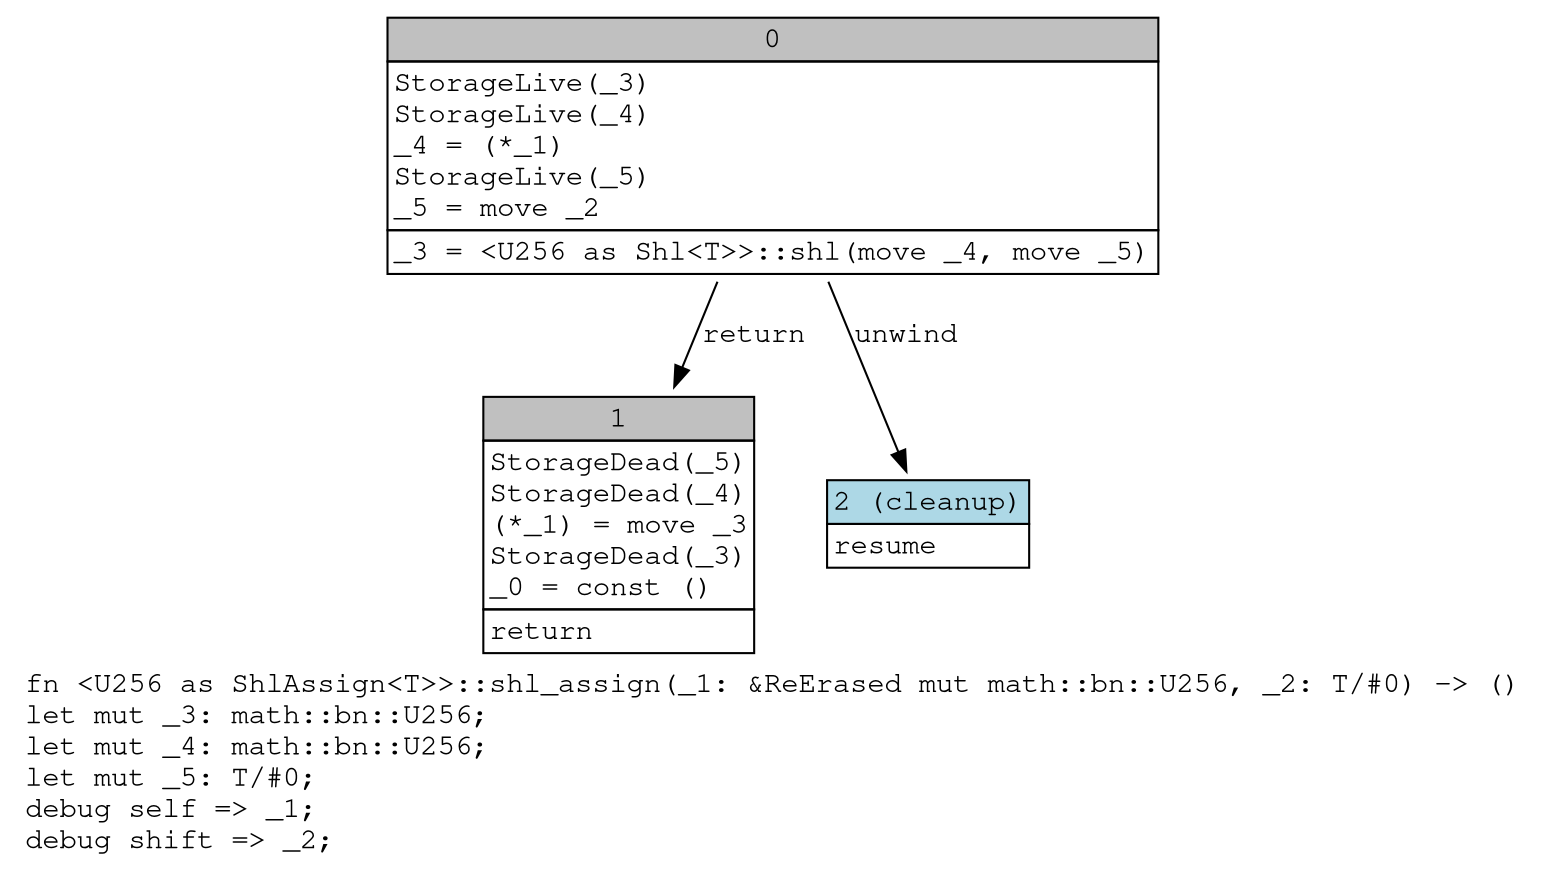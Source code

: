 digraph Mir_0_14138 {
    graph [fontname="Courier, monospace"];
    node [fontname="Courier, monospace"];
    edge [fontname="Courier, monospace"];
    label=<fn &lt;U256 as ShlAssign&lt;T&gt;&gt;::shl_assign(_1: &amp;ReErased mut math::bn::U256, _2: T/#0) -&gt; ()<br align="left"/>let mut _3: math::bn::U256;<br align="left"/>let mut _4: math::bn::U256;<br align="left"/>let mut _5: T/#0;<br align="left"/>debug self =&gt; _1;<br align="left"/>debug shift =&gt; _2;<br align="left"/>>;
    bb0__0_14138 [shape="none", label=<<table border="0" cellborder="1" cellspacing="0"><tr><td bgcolor="gray" align="center" colspan="1">0</td></tr><tr><td align="left" balign="left">StorageLive(_3)<br/>StorageLive(_4)<br/>_4 = (*_1)<br/>StorageLive(_5)<br/>_5 = move _2<br/></td></tr><tr><td align="left">_3 = &lt;U256 as Shl&lt;T&gt;&gt;::shl(move _4, move _5)</td></tr></table>>];
    bb1__0_14138 [shape="none", label=<<table border="0" cellborder="1" cellspacing="0"><tr><td bgcolor="gray" align="center" colspan="1">1</td></tr><tr><td align="left" balign="left">StorageDead(_5)<br/>StorageDead(_4)<br/>(*_1) = move _3<br/>StorageDead(_3)<br/>_0 = const ()<br/></td></tr><tr><td align="left">return</td></tr></table>>];
    bb2__0_14138 [shape="none", label=<<table border="0" cellborder="1" cellspacing="0"><tr><td bgcolor="lightblue" align="center" colspan="1">2 (cleanup)</td></tr><tr><td align="left">resume</td></tr></table>>];
    bb0__0_14138 -> bb1__0_14138 [label="return"];
    bb0__0_14138 -> bb2__0_14138 [label="unwind"];
}
